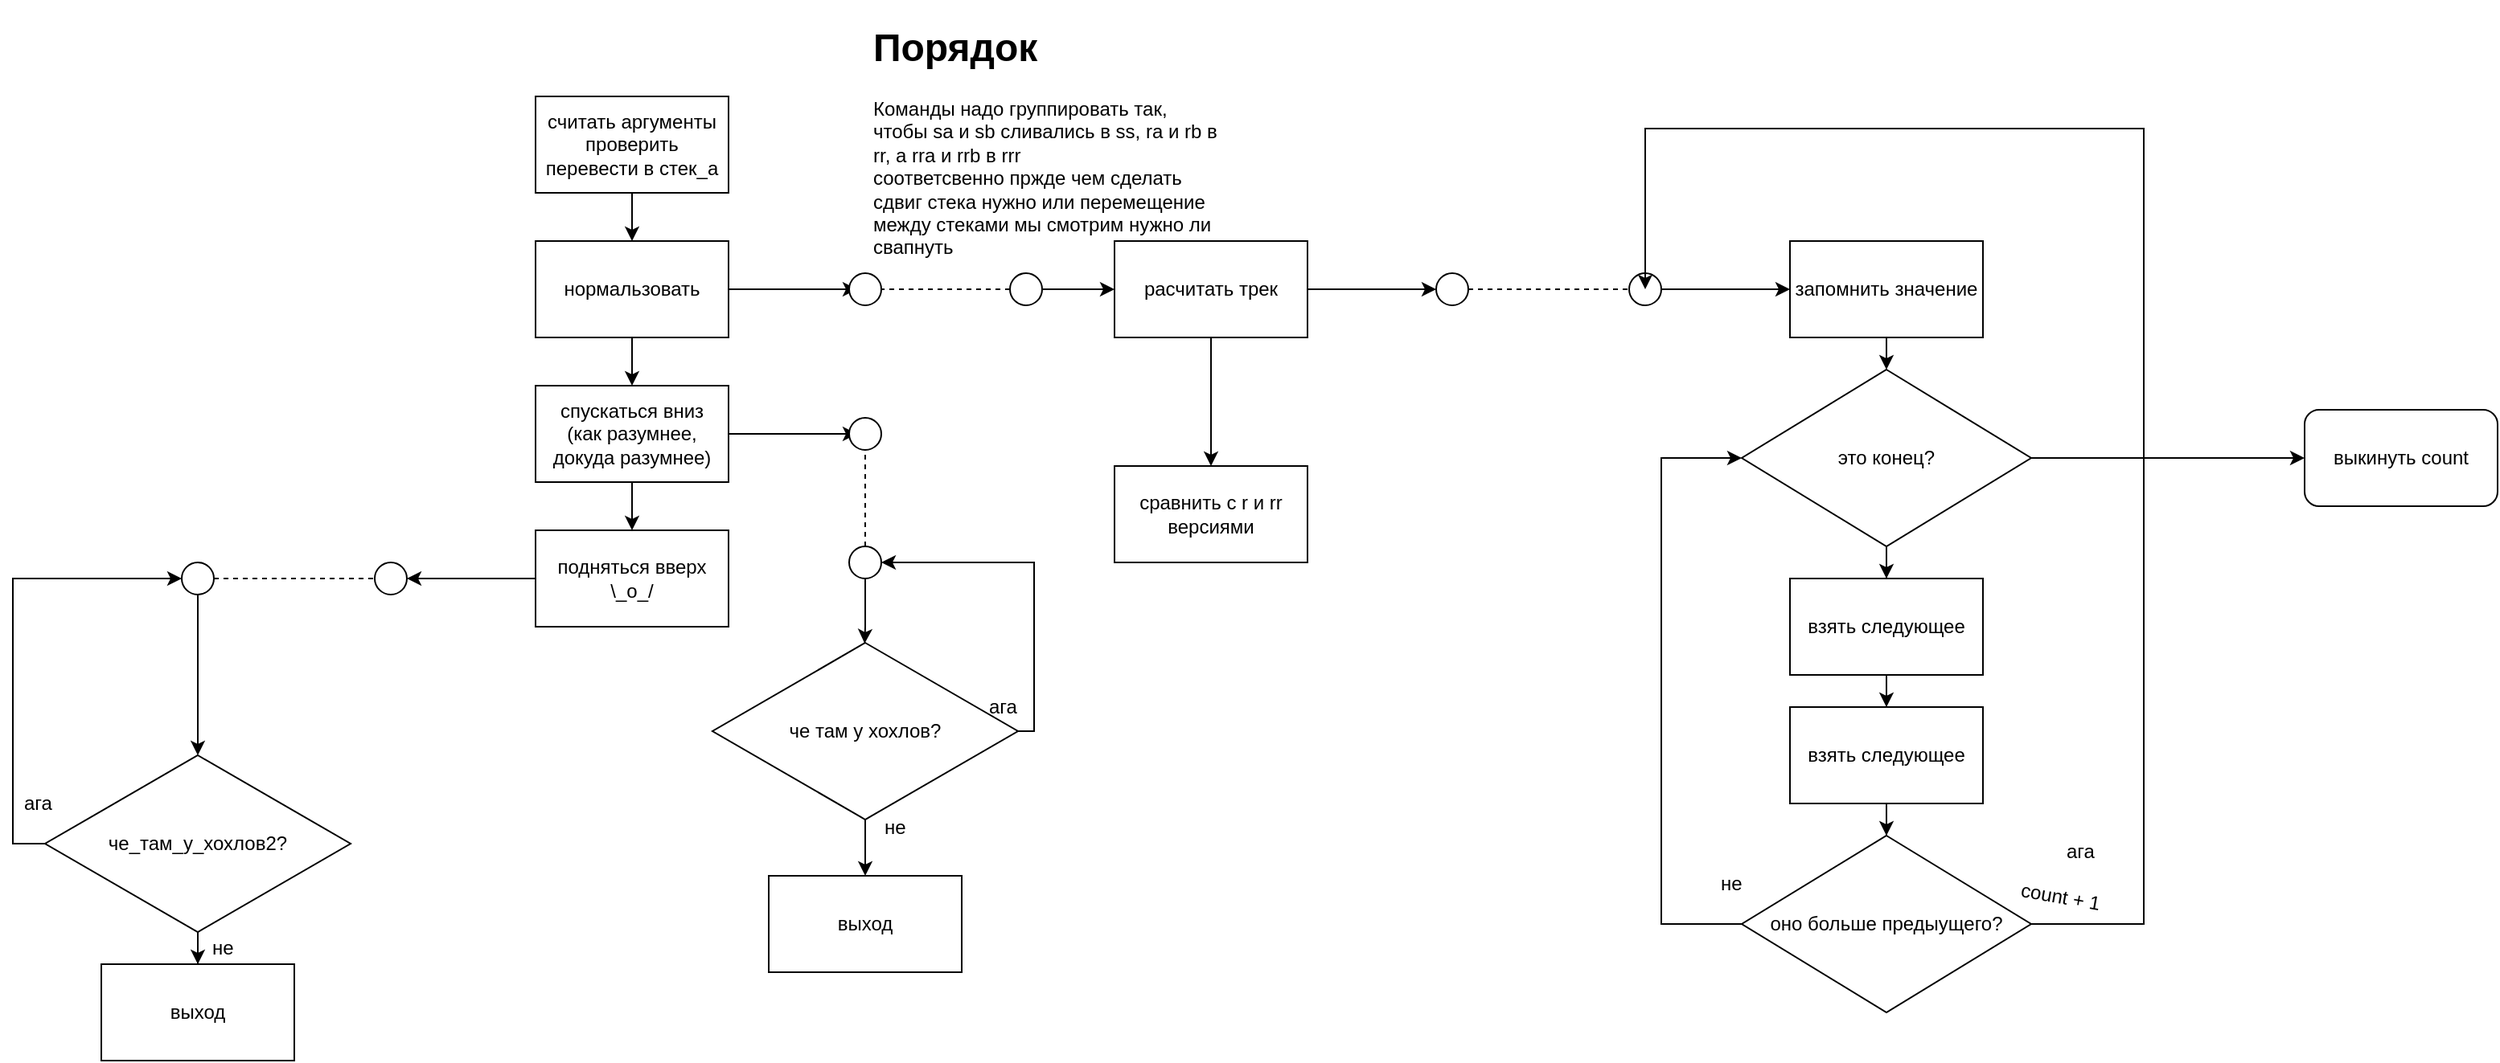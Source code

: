 <mxfile version="10.9.0" type="github"><diagram id="6PUzdnA5REmw4XQQsAls" name="Page-1"><mxGraphModel dx="3976" dy="2048" grid="1" gridSize="10" guides="1" tooltips="1" connect="1" arrows="1" fold="1" page="1" pageScale="1" pageWidth="850" pageHeight="1400" math="0" shadow="0"><root><mxCell id="0"/><mxCell id="1" parent="0"/><mxCell id="Adct5mXlLB1tUsfAQbfw-3" value="" style="edgeStyle=orthogonalEdgeStyle;rounded=0;orthogonalLoop=1;jettySize=auto;html=1;" parent="1" source="Adct5mXlLB1tUsfAQbfw-1" edge="1"><mxGeometry relative="1" as="geometry"><mxPoint x="240" y="170" as="targetPoint"/></mxGeometry></mxCell><mxCell id="Adct5mXlLB1tUsfAQbfw-1" value="считать аргументы&lt;br&gt;проверить&lt;br&gt;перевести в стек_а&lt;br&gt;" style="rounded=0;whiteSpace=wrap;html=1;" parent="1" vertex="1"><mxGeometry x="180" y="80" width="120" height="60" as="geometry"/></mxCell><mxCell id="Adct5mXlLB1tUsfAQbfw-6" value="" style="edgeStyle=orthogonalEdgeStyle;rounded=0;orthogonalLoop=1;jettySize=auto;html=1;" parent="1" source="Adct5mXlLB1tUsfAQbfw-4" target="Adct5mXlLB1tUsfAQbfw-5" edge="1"><mxGeometry relative="1" as="geometry"/></mxCell><mxCell id="Adct5mXlLB1tUsfAQbfw-10" value="" style="edgeStyle=orthogonalEdgeStyle;rounded=0;orthogonalLoop=1;jettySize=auto;html=1;" parent="1" source="Adct5mXlLB1tUsfAQbfw-4" edge="1"><mxGeometry relative="1" as="geometry"><mxPoint x="380" y="200" as="targetPoint"/></mxGeometry></mxCell><mxCell id="Adct5mXlLB1tUsfAQbfw-4" value="нормальзовать" style="rounded=0;whiteSpace=wrap;html=1;" parent="1" vertex="1"><mxGeometry x="180" y="170" width="120" height="60" as="geometry"/></mxCell><mxCell id="Adct5mXlLB1tUsfAQbfw-8" value="" style="edgeStyle=orthogonalEdgeStyle;rounded=0;orthogonalLoop=1;jettySize=auto;html=1;" parent="1" source="Adct5mXlLB1tUsfAQbfw-5" target="Adct5mXlLB1tUsfAQbfw-7" edge="1"><mxGeometry relative="1" as="geometry"/></mxCell><mxCell id="4HpICrb3jXp6EysVblVp-37" value="" style="edgeStyle=orthogonalEdgeStyle;rounded=0;orthogonalLoop=1;jettySize=auto;html=1;" parent="1" source="Adct5mXlLB1tUsfAQbfw-5" edge="1"><mxGeometry relative="1" as="geometry"><mxPoint x="380" y="290.0" as="targetPoint"/></mxGeometry></mxCell><mxCell id="Adct5mXlLB1tUsfAQbfw-5" value="спускаться вниз&lt;br&gt;(как разумнее, &lt;br&gt;докуда разумнее)&lt;br&gt;" style="rounded=0;whiteSpace=wrap;html=1;" parent="1" vertex="1"><mxGeometry x="180" y="260" width="120" height="60" as="geometry"/></mxCell><mxCell id="h1DICfW70ZHLUgXe-Xdl-27" value="" style="edgeStyle=orthogonalEdgeStyle;rounded=0;orthogonalLoop=1;jettySize=auto;html=1;" parent="1" source="Adct5mXlLB1tUsfAQbfw-7" edge="1"><mxGeometry relative="1" as="geometry"><mxPoint x="100" y="380.0" as="targetPoint"/></mxGeometry></mxCell><mxCell id="Adct5mXlLB1tUsfAQbfw-7" value="подняться вверх&lt;br&gt;\_o_/&lt;br&gt;" style="rounded=0;whiteSpace=wrap;html=1;" parent="1" vertex="1"><mxGeometry x="180" y="350" width="120" height="60" as="geometry"/></mxCell><mxCell id="Adct5mXlLB1tUsfAQbfw-11" value="" style="ellipse;whiteSpace=wrap;html=1;aspect=fixed;" parent="1" vertex="1"><mxGeometry x="375" y="190" width="20" height="20" as="geometry"/></mxCell><mxCell id="Adct5mXlLB1tUsfAQbfw-15" value="" style="edgeStyle=orthogonalEdgeStyle;rounded=0;orthogonalLoop=1;jettySize=auto;html=1;" parent="1" source="Adct5mXlLB1tUsfAQbfw-12" edge="1"><mxGeometry relative="1" as="geometry"><mxPoint x="540" y="200" as="targetPoint"/></mxGeometry></mxCell><mxCell id="Adct5mXlLB1tUsfAQbfw-12" value="" style="ellipse;whiteSpace=wrap;html=1;aspect=fixed;" parent="1" vertex="1"><mxGeometry x="475" y="190" width="20" height="20" as="geometry"/></mxCell><mxCell id="Adct5mXlLB1tUsfAQbfw-18" value="" style="edgeStyle=orthogonalEdgeStyle;rounded=0;orthogonalLoop=1;jettySize=auto;html=1;" parent="1" source="Adct5mXlLB1tUsfAQbfw-16" target="Adct5mXlLB1tUsfAQbfw-17" edge="1"><mxGeometry relative="1" as="geometry"/></mxCell><mxCell id="Adct5mXlLB1tUsfAQbfw-20" value="" style="edgeStyle=orthogonalEdgeStyle;rounded=0;orthogonalLoop=1;jettySize=auto;html=1;" parent="1" source="Adct5mXlLB1tUsfAQbfw-16" edge="1"><mxGeometry relative="1" as="geometry"><mxPoint x="740" y="200" as="targetPoint"/></mxGeometry></mxCell><mxCell id="Adct5mXlLB1tUsfAQbfw-16" value="расчитать трек" style="rounded=0;whiteSpace=wrap;html=1;" parent="1" vertex="1"><mxGeometry x="540" y="170" width="120" height="60" as="geometry"/></mxCell><mxCell id="Adct5mXlLB1tUsfAQbfw-17" value="сравнить с r и rr версиями" style="rounded=0;whiteSpace=wrap;html=1;" parent="1" vertex="1"><mxGeometry x="540" y="310" width="120" height="60" as="geometry"/></mxCell><mxCell id="Adct5mXlLB1tUsfAQbfw-21" value="" style="ellipse;whiteSpace=wrap;html=1;aspect=fixed;" parent="1" vertex="1"><mxGeometry x="740" y="190" width="20" height="20" as="geometry"/></mxCell><mxCell id="4HpICrb3jXp6EysVblVp-6" value="" style="edgeStyle=orthogonalEdgeStyle;rounded=0;orthogonalLoop=1;jettySize=auto;html=1;" parent="1" source="4HpICrb3jXp6EysVblVp-4" edge="1"><mxGeometry relative="1" as="geometry"><mxPoint x="960" y="200" as="targetPoint"/></mxGeometry></mxCell><mxCell id="4HpICrb3jXp6EysVblVp-4" value="" style="ellipse;whiteSpace=wrap;html=1;aspect=fixed;" parent="1" vertex="1"><mxGeometry x="860" y="190" width="20" height="20" as="geometry"/></mxCell><mxCell id="4HpICrb3jXp6EysVblVp-9" value="" style="edgeStyle=orthogonalEdgeStyle;rounded=0;orthogonalLoop=1;jettySize=auto;html=1;" parent="1" source="4HpICrb3jXp6EysVblVp-7" edge="1"><mxGeometry relative="1" as="geometry"><mxPoint x="1020" y="250" as="targetPoint"/></mxGeometry></mxCell><mxCell id="4HpICrb3jXp6EysVblVp-7" value="запомнить значение" style="rounded=0;whiteSpace=wrap;html=1;" parent="1" vertex="1"><mxGeometry x="960" y="170" width="120" height="60" as="geometry"/></mxCell><mxCell id="4HpICrb3jXp6EysVblVp-23" style="edgeStyle=orthogonalEdgeStyle;rounded=0;orthogonalLoop=1;jettySize=auto;html=1;" parent="1" source="4HpICrb3jXp6EysVblVp-13" edge="1"><mxGeometry relative="1" as="geometry"><mxPoint x="870" y="200" as="targetPoint"/><Array as="points"><mxPoint x="1180" y="595"/><mxPoint x="1180" y="100"/><mxPoint x="870" y="100"/><mxPoint x="870" y="200"/></Array></mxGeometry></mxCell><mxCell id="4HpICrb3jXp6EysVblVp-29" style="edgeStyle=orthogonalEdgeStyle;rounded=0;orthogonalLoop=1;jettySize=auto;html=1;entryX=0;entryY=0.5;entryDx=0;entryDy=0;" parent="1" source="4HpICrb3jXp6EysVblVp-13" target="4HpICrb3jXp6EysVblVp-26" edge="1"><mxGeometry relative="1" as="geometry"><Array as="points"><mxPoint x="880" y="595"/><mxPoint x="880" y="305"/></Array></mxGeometry></mxCell><mxCell id="4HpICrb3jXp6EysVblVp-13" value="оно больше предыущего?" style="rhombus;whiteSpace=wrap;html=1;" parent="1" vertex="1"><mxGeometry x="930" y="540" width="180" height="110" as="geometry"/></mxCell><mxCell id="4HpICrb3jXp6EysVblVp-22" value="ага" style="text;html=1;resizable=0;points=[];autosize=1;align=left;verticalAlign=top;spacingTop=-4;" parent="1" vertex="1"><mxGeometry x="1130" y="540" width="30" height="20" as="geometry"/></mxCell><mxCell id="4HpICrb3jXp6EysVblVp-24" value="не" style="text;html=1;resizable=0;points=[];autosize=1;align=left;verticalAlign=top;spacingTop=-4;" parent="1" vertex="1"><mxGeometry x="915" y="560" width="30" height="20" as="geometry"/></mxCell><mxCell id="4HpICrb3jXp6EysVblVp-28" value="" style="edgeStyle=orthogonalEdgeStyle;rounded=0;orthogonalLoop=1;jettySize=auto;html=1;" parent="1" source="4HpICrb3jXp6EysVblVp-26" target="4HpICrb3jXp6EysVblVp-27" edge="1"><mxGeometry relative="1" as="geometry"/></mxCell><mxCell id="4HpICrb3jXp6EysVblVp-33" style="edgeStyle=orthogonalEdgeStyle;rounded=0;orthogonalLoop=1;jettySize=auto;html=1;" parent="1" source="4HpICrb3jXp6EysVblVp-26" edge="1"><mxGeometry relative="1" as="geometry"><mxPoint x="1280" y="305" as="targetPoint"/></mxGeometry></mxCell><mxCell id="4HpICrb3jXp6EysVblVp-26" value="это конец?" style="rhombus;whiteSpace=wrap;html=1;" parent="1" vertex="1"><mxGeometry x="930" y="250" width="180" height="110" as="geometry"/></mxCell><mxCell id="4HpICrb3jXp6EysVblVp-31" value="" style="edgeStyle=orthogonalEdgeStyle;rounded=0;orthogonalLoop=1;jettySize=auto;html=1;" parent="1" source="4HpICrb3jXp6EysVblVp-27" target="4HpICrb3jXp6EysVblVp-30" edge="1"><mxGeometry relative="1" as="geometry"/></mxCell><mxCell id="4HpICrb3jXp6EysVblVp-27" value="взять следующее" style="rounded=0;whiteSpace=wrap;html=1;" parent="1" vertex="1"><mxGeometry x="960" y="380" width="120" height="60" as="geometry"/></mxCell><mxCell id="4HpICrb3jXp6EysVblVp-32" value="" style="edgeStyle=orthogonalEdgeStyle;rounded=0;orthogonalLoop=1;jettySize=auto;html=1;" parent="1" source="4HpICrb3jXp6EysVblVp-30" target="4HpICrb3jXp6EysVblVp-13" edge="1"><mxGeometry relative="1" as="geometry"/></mxCell><mxCell id="4HpICrb3jXp6EysVblVp-30" value="взять следующее" style="rounded=0;whiteSpace=wrap;html=1;" parent="1" vertex="1"><mxGeometry x="960" y="460" width="120" height="60" as="geometry"/></mxCell><mxCell id="4HpICrb3jXp6EysVblVp-34" value="выкинуть count" style="rounded=1;whiteSpace=wrap;html=1;" parent="1" vertex="1"><mxGeometry x="1280" y="275" width="120" height="60" as="geometry"/></mxCell><mxCell id="4HpICrb3jXp6EysVblVp-35" value="count + 1" style="text;html=1;resizable=0;points=[];autosize=1;align=left;verticalAlign=top;spacingTop=-4;rotation=10;" parent="1" vertex="1"><mxGeometry x="1101" y="570" width="70" height="20" as="geometry"/></mxCell><mxCell id="4HpICrb3jXp6EysVblVp-38" value="" style="ellipse;whiteSpace=wrap;html=1;aspect=fixed;" parent="1" vertex="1"><mxGeometry x="375" y="280" width="20" height="20" as="geometry"/></mxCell><mxCell id="4HpICrb3jXp6EysVblVp-44" value="" style="edgeStyle=orthogonalEdgeStyle;rounded=0;orthogonalLoop=1;jettySize=auto;html=1;entryX=0.5;entryY=0;entryDx=0;entryDy=0;" parent="1" source="4HpICrb3jXp6EysVblVp-41" edge="1"><mxGeometry relative="1" as="geometry"><mxPoint x="384.647" y="420.412" as="targetPoint"/><Array as="points"><mxPoint x="385" y="410"/><mxPoint x="385" y="410"/></Array></mxGeometry></mxCell><mxCell id="4HpICrb3jXp6EysVblVp-41" value="" style="ellipse;whiteSpace=wrap;html=1;aspect=fixed;" parent="1" vertex="1"><mxGeometry x="375" y="360" width="20" height="20" as="geometry"/></mxCell><mxCell id="UPocmfEO6lvKdtIHr1WR-2" value="" style="edgeStyle=orthogonalEdgeStyle;rounded=0;orthogonalLoop=1;jettySize=auto;html=1;entryX=0.5;entryY=0;entryDx=0;entryDy=0;" edge="1" parent="1" source="4HpICrb3jXp6EysVblVp-46" target="UPocmfEO6lvKdtIHr1WR-3"><mxGeometry relative="1" as="geometry"><mxPoint x="385.333" y="550.193" as="targetPoint"/></mxGeometry></mxCell><mxCell id="UPocmfEO6lvKdtIHr1WR-4" style="edgeStyle=orthogonalEdgeStyle;rounded=0;orthogonalLoop=1;jettySize=auto;html=1;entryX=1;entryY=0.5;entryDx=0;entryDy=0;" edge="1" parent="1" source="4HpICrb3jXp6EysVblVp-46" target="4HpICrb3jXp6EysVblVp-41"><mxGeometry relative="1" as="geometry"><Array as="points"><mxPoint x="490" y="475"/><mxPoint x="490" y="370"/></Array></mxGeometry></mxCell><mxCell id="4HpICrb3jXp6EysVblVp-46" value="че там у хохлов?" style="rhombus;whiteSpace=wrap;html=1;" parent="1" vertex="1"><mxGeometry x="290" y="420" width="190" height="110" as="geometry"/></mxCell><mxCell id="4HpICrb3jXp6EysVblVp-50" value="" style="endArrow=none;dashed=1;html=1;entryX=0.5;entryY=1;entryDx=0;entryDy=0;exitX=0.5;exitY=0;exitDx=0;exitDy=0;" parent="1" source="4HpICrb3jXp6EysVblVp-41" target="4HpICrb3jXp6EysVblVp-38" edge="1"><mxGeometry width="50" height="50" relative="1" as="geometry"><mxPoint x="150" y="720" as="sourcePoint"/><mxPoint x="200" y="670" as="targetPoint"/></mxGeometry></mxCell><mxCell id="4HpICrb3jXp6EysVblVp-51" value="" style="endArrow=none;dashed=1;html=1;entryX=1;entryY=0.5;entryDx=0;entryDy=0;exitX=0;exitY=0.5;exitDx=0;exitDy=0;" parent="1" source="Adct5mXlLB1tUsfAQbfw-12" target="Adct5mXlLB1tUsfAQbfw-11" edge="1"><mxGeometry width="50" height="50" relative="1" as="geometry"><mxPoint x="395" y="370.286" as="sourcePoint"/><mxPoint x="395" y="310.286" as="targetPoint"/></mxGeometry></mxCell><mxCell id="4HpICrb3jXp6EysVblVp-53" value="" style="endArrow=none;dashed=1;html=1;entryX=0;entryY=0.5;entryDx=0;entryDy=0;exitX=1;exitY=0.5;exitDx=0;exitDy=0;" parent="1" source="Adct5mXlLB1tUsfAQbfw-21" target="4HpICrb3jXp6EysVblVp-4" edge="1"><mxGeometry width="50" height="50" relative="1" as="geometry"><mxPoint x="530" y="720" as="sourcePoint"/><mxPoint x="580" y="670" as="targetPoint"/></mxGeometry></mxCell><mxCell id="h1DICfW70ZHLUgXe-Xdl-30" value="" style="ellipse;whiteSpace=wrap;html=1;aspect=fixed;" parent="1" vertex="1"><mxGeometry x="80" y="370" width="20" height="20" as="geometry"/></mxCell><mxCell id="h1DICfW70ZHLUgXe-Xdl-31" value="" style="endArrow=none;dashed=1;html=1;entryX=0;entryY=0.5;entryDx=0;entryDy=0;" parent="1" target="h1DICfW70ZHLUgXe-Xdl-30" edge="1"><mxGeometry width="50" height="50" relative="1" as="geometry"><mxPoint x="-20" y="380" as="sourcePoint"/><mxPoint x="130" y="930" as="targetPoint"/></mxGeometry></mxCell><mxCell id="UPocmfEO6lvKdtIHr1WR-8" style="edgeStyle=orthogonalEdgeStyle;rounded=0;orthogonalLoop=1;jettySize=auto;html=1;entryX=0.5;entryY=0;entryDx=0;entryDy=0;" edge="1" parent="1" source="h1DICfW70ZHLUgXe-Xdl-33" target="UPocmfEO6lvKdtIHr1WR-5"><mxGeometry relative="1" as="geometry"/></mxCell><mxCell id="UPocmfEO6lvKdtIHr1WR-9" style="edgeStyle=orthogonalEdgeStyle;rounded=0;orthogonalLoop=1;jettySize=auto;html=1;entryX=0;entryY=0.5;entryDx=0;entryDy=0;" edge="1" parent="1" source="h1DICfW70ZHLUgXe-Xdl-33" target="h1DICfW70ZHLUgXe-Xdl-34"><mxGeometry relative="1" as="geometry"><Array as="points"><mxPoint x="-145" y="545"/><mxPoint x="-145" y="380"/></Array></mxGeometry></mxCell><mxCell id="h1DICfW70ZHLUgXe-Xdl-33" value="че_там_у_хохлов2?" style="rhombus;whiteSpace=wrap;html=1;" parent="1" vertex="1"><mxGeometry x="-125" y="490" width="190" height="110" as="geometry"/></mxCell><mxCell id="8nAxzivkriJH27Rk0U3o-2" value="" style="edgeStyle=orthogonalEdgeStyle;rounded=0;orthogonalLoop=1;jettySize=auto;html=1;entryX=0.5;entryY=0;entryDx=0;entryDy=0;" edge="1" parent="1" source="h1DICfW70ZHLUgXe-Xdl-34" target="h1DICfW70ZHLUgXe-Xdl-33"><mxGeometry relative="1" as="geometry"><mxPoint x="-30" y="470" as="targetPoint"/></mxGeometry></mxCell><mxCell id="h1DICfW70ZHLUgXe-Xdl-34" value="" style="ellipse;whiteSpace=wrap;html=1;aspect=fixed;" parent="1" vertex="1"><mxGeometry x="-40" y="370" width="20" height="20" as="geometry"/></mxCell><mxCell id="neBVgRw-Zfz42Gd3IIqW-2" value="&lt;h1&gt;Порядок&lt;/h1&gt;&lt;div&gt;Команды надо группировать так, чтобы sa и sb сливались в ss, ra и rb в rr, a rra и rrb в rrr&lt;/div&gt;&lt;div&gt;соответсвенно пржде чем сделать сдвиг стека нужно или перемещение между стеками мы смотрим нужно ли свапнуть&lt;/div&gt;&lt;div&gt;&lt;br&gt;&lt;/div&gt;" style="text;html=1;strokeColor=none;fillColor=none;spacing=5;spacingTop=-20;whiteSpace=wrap;overflow=hidden;rounded=0;" parent="1" vertex="1"><mxGeometry x="385" y="30" width="225" height="180" as="geometry"/></mxCell><mxCell id="UPocmfEO6lvKdtIHr1WR-3" value="выход" style="rounded=0;whiteSpace=wrap;html=1;" vertex="1" parent="1"><mxGeometry x="325" y="565" width="120" height="60" as="geometry"/></mxCell><mxCell id="UPocmfEO6lvKdtIHr1WR-5" value="выход" style="rounded=0;whiteSpace=wrap;html=1;" vertex="1" parent="1"><mxGeometry x="-90" y="620" width="120" height="60" as="geometry"/></mxCell><mxCell id="UPocmfEO6lvKdtIHr1WR-10" value="ага" style="text;html=1;resizable=0;points=[];autosize=1;align=left;verticalAlign=top;spacingTop=-4;" vertex="1" parent="1"><mxGeometry x="460" y="450" width="30" height="20" as="geometry"/></mxCell><mxCell id="UPocmfEO6lvKdtIHr1WR-11" value="ага" style="text;html=1;resizable=0;points=[];autosize=1;align=left;verticalAlign=top;spacingTop=-4;" vertex="1" parent="1"><mxGeometry x="-140" y="510" width="30" height="20" as="geometry"/></mxCell><mxCell id="UPocmfEO6lvKdtIHr1WR-12" value="не" style="text;html=1;resizable=0;points=[];autosize=1;align=left;verticalAlign=top;spacingTop=-4;" vertex="1" parent="1"><mxGeometry x="-23" y="600" width="30" height="20" as="geometry"/></mxCell><mxCell id="UPocmfEO6lvKdtIHr1WR-13" value="не" style="text;html=1;resizable=0;points=[];autosize=1;align=left;verticalAlign=top;spacingTop=-4;" vertex="1" parent="1"><mxGeometry x="395" y="525" width="30" height="20" as="geometry"/></mxCell></root></mxGraphModel></diagram><diagram id="a1q1e3LS7fgONwKYpuyU" name="Page-2"><mxGraphModel dx="3083" dy="1463" grid="1" gridSize="10" guides="1" tooltips="1" connect="1" arrows="1" fold="1" page="1" pageScale="1" pageWidth="850" pageHeight="1100" math="0" shadow="0"><root><mxCell id="Ehsa9EyaJNP80AFoFfhs-0"/><mxCell id="Ehsa9EyaJNP80AFoFfhs-1" parent="Ehsa9EyaJNP80AFoFfhs-0"/><mxCell id="tTMGjQKuW4sqnm6h909D-9" value="" style="edgeStyle=orthogonalEdgeStyle;rounded=0;orthogonalLoop=1;jettySize=auto;html=1;" parent="Ehsa9EyaJNP80AFoFfhs-1" source="tTMGjQKuW4sqnm6h909D-2" target="tTMGjQKuW4sqnm6h909D-8" edge="1"><mxGeometry relative="1" as="geometry"/></mxCell><mxCell id="tTMGjQKuW4sqnm6h909D-26" value="" style="edgeStyle=orthogonalEdgeStyle;rounded=0;orthogonalLoop=1;jettySize=auto;html=1;" parent="Ehsa9EyaJNP80AFoFfhs-1" source="tTMGjQKuW4sqnm6h909D-2" target="tTMGjQKuW4sqnm6h909D-25" edge="1"><mxGeometry relative="1" as="geometry"/></mxCell><mxCell id="tTMGjQKuW4sqnm6h909D-2" value="текущее число и число под ним нужно свапнуть?" style="rhombus;whiteSpace=wrap;html=1;" parent="Ehsa9EyaJNP80AFoFfhs-1" vertex="1"><mxGeometry x="780" y="165" width="277" height="191" as="geometry"/></mxCell><mxCell id="tTMGjQKuW4sqnm6h909D-30" value="" style="edgeStyle=orthogonalEdgeStyle;rounded=0;orthogonalLoop=1;jettySize=auto;html=1;" parent="Ehsa9EyaJNP80AFoFfhs-1" source="tTMGjQKuW4sqnm6h909D-25" target="tTMGjQKuW4sqnm6h909D-29" edge="1"><mxGeometry relative="1" as="geometry"/></mxCell><mxCell id="wA0qVFZOyREe7yK7m9CN-1" value="" style="edgeStyle=orthogonalEdgeStyle;rounded=0;orthogonalLoop=1;jettySize=auto;html=1;" edge="1" parent="Ehsa9EyaJNP80AFoFfhs-1" source="tTMGjQKuW4sqnm6h909D-25" target="wA0qVFZOyREe7yK7m9CN-0"><mxGeometry relative="1" as="geometry"/></mxCell><mxCell id="tTMGjQKuW4sqnm6h909D-25" value="число на своем месте?" style="rhombus;whiteSpace=wrap;html=1;" parent="Ehsa9EyaJNP80AFoFfhs-1" vertex="1"><mxGeometry x="780" y="570" width="277" height="191" as="geometry"/></mxCell><mxCell id="wA0qVFZOyREe7yK7m9CN-2" style="edgeStyle=orthogonalEdgeStyle;rounded=0;orthogonalLoop=1;jettySize=auto;html=1;entryX=0.5;entryY=0;entryDx=0;entryDy=0;" edge="1" parent="Ehsa9EyaJNP80AFoFfhs-1" source="wA0qVFZOyREe7yK7m9CN-0" target="tTMGjQKuW4sqnm6h909D-49"><mxGeometry relative="1" as="geometry"><Array as="points"><mxPoint x="1276" y="800"/><mxPoint x="918" y="800"/></Array></mxGeometry></mxCell><mxCell id="wA0qVFZOyREe7yK7m9CN-5" value="" style="edgeStyle=orthogonalEdgeStyle;rounded=0;orthogonalLoop=1;jettySize=auto;html=1;entryX=0;entryY=0.25;entryDx=0;entryDy=0;" edge="1" parent="Ehsa9EyaJNP80AFoFfhs-1" source="wA0qVFZOyREe7yK7m9CN-0" target="wA0qVFZOyREe7yK7m9CN-6"><mxGeometry relative="1" as="geometry"><mxPoint x="1494" y="665.5" as="targetPoint"/></mxGeometry></mxCell><mxCell id="wA0qVFZOyREe7yK7m9CN-0" value="мы достигли дна либо точки, ниже который спускаться нам не нужно" style="rhombus;whiteSpace=wrap;html=1;" vertex="1" parent="Ehsa9EyaJNP80AFoFfhs-1"><mxGeometry x="1137" y="570" width="277" height="191" as="geometry"/></mxCell><mxCell id="tTMGjQKuW4sqnm6h909D-53" value="" style="edgeStyle=orthogonalEdgeStyle;rounded=0;orthogonalLoop=1;jettySize=auto;html=1;entryX=1;entryY=0.5;entryDx=0;entryDy=0;" parent="Ehsa9EyaJNP80AFoFfhs-1" source="tTMGjQKuW4sqnm6h909D-49" target="tTMGjQKuW4sqnm6h909D-51" edge="1"><mxGeometry relative="1" as="geometry"><mxPoint x="700.0" y="936.5" as="targetPoint"/></mxGeometry></mxCell><mxCell id="tTMGjQKuW4sqnm6h909D-55" value="" style="edgeStyle=orthogonalEdgeStyle;rounded=0;orthogonalLoop=1;jettySize=auto;html=1;" parent="Ehsa9EyaJNP80AFoFfhs-1" source="tTMGjQKuW4sqnm6h909D-49" target="tTMGjQKuW4sqnm6h909D-54" edge="1"><mxGeometry relative="1" as="geometry"/></mxCell><mxCell id="tTMGjQKuW4sqnm6h909D-49" value="накладней его прокрутить?" style="rhombus;whiteSpace=wrap;html=1;" parent="Ehsa9EyaJNP80AFoFfhs-1" vertex="1"><mxGeometry x="780" y="841" width="277" height="191" as="geometry"/></mxCell><mxCell id="tTMGjQKuW4sqnm6h909D-60" value="" style="edgeStyle=orthogonalEdgeStyle;rounded=0;orthogonalLoop=1;jettySize=auto;html=1;" parent="Ehsa9EyaJNP80AFoFfhs-1" source="tTMGjQKuW4sqnm6h909D-54" target="tTMGjQKuW4sqnm6h909D-62" edge="1"><mxGeometry relative="1" as="geometry"><mxPoint x="700" y="1208" as="targetPoint"/></mxGeometry></mxCell><mxCell id="tTMGjQKuW4sqnm6h909D-64" value="" style="edgeStyle=orthogonalEdgeStyle;rounded=0;orthogonalLoop=1;jettySize=auto;html=1;" parent="Ehsa9EyaJNP80AFoFfhs-1" source="tTMGjQKuW4sqnm6h909D-54" target="tTMGjQKuW4sqnm6h909D-65" edge="1"><mxGeometry relative="1" as="geometry"><mxPoint x="918.5" y="1383" as="targetPoint"/></mxGeometry></mxCell><mxCell id="tTMGjQKuW4sqnm6h909D-54" value="а стек_б нужно прокрутить?" style="rhombus;whiteSpace=wrap;html=1;" parent="Ehsa9EyaJNP80AFoFfhs-1" vertex="1"><mxGeometry x="780" y="1112" width="277" height="191" as="geometry"/></mxCell><mxCell id="tTMGjQKuW4sqnm6h909D-33" value="" style="edgeStyle=orthogonalEdgeStyle;rounded=0;orthogonalLoop=1;jettySize=auto;html=1;" parent="Ehsa9EyaJNP80AFoFfhs-1" source="tTMGjQKuW4sqnm6h909D-29" target="tTMGjQKuW4sqnm6h909D-32" edge="1"><mxGeometry relative="1" as="geometry"/></mxCell><mxCell id="tTMGjQKuW4sqnm6h909D-48" value="" style="edgeStyle=orthogonalEdgeStyle;rounded=0;orthogonalLoop=1;jettySize=auto;html=1;" parent="Ehsa9EyaJNP80AFoFfhs-1" source="tTMGjQKuW4sqnm6h909D-29" target="tTMGjQKuW4sqnm6h909D-47" edge="1"><mxGeometry relative="1" as="geometry"/></mxCell><mxCell id="tTMGjQKuW4sqnm6h909D-29" value="сперва свапнуть стек?" style="rhombus;whiteSpace=wrap;html=1;" parent="Ehsa9EyaJNP80AFoFfhs-1" vertex="1"><mxGeometry x="423" y="570" width="277" height="191" as="geometry"/></mxCell><mxCell id="tTMGjQKuW4sqnm6h909D-36" value="" style="edgeStyle=orthogonalEdgeStyle;rounded=0;orthogonalLoop=1;jettySize=auto;html=1;" parent="Ehsa9EyaJNP80AFoFfhs-1" source="tTMGjQKuW4sqnm6h909D-32" target="tTMGjQKuW4sqnm6h909D-35" edge="1"><mxGeometry relative="1" as="geometry"/></mxCell><mxCell id="tTMGjQKuW4sqnm6h909D-40" value="" style="edgeStyle=orthogonalEdgeStyle;rounded=0;orthogonalLoop=1;jettySize=auto;html=1;" parent="Ehsa9EyaJNP80AFoFfhs-1" source="tTMGjQKuW4sqnm6h909D-32" target="tTMGjQKuW4sqnm6h909D-38" edge="1"><mxGeometry relative="1" as="geometry"/></mxCell><mxCell id="tTMGjQKuW4sqnm6h909D-32" value="сдвинуть?" style="rhombus;whiteSpace=wrap;html=1;" parent="Ehsa9EyaJNP80AFoFfhs-1" vertex="1"><mxGeometry x="66" y="570" width="277" height="191" as="geometry"/></mxCell><mxCell id="tTMGjQKuW4sqnm6h909D-11" value="" style="edgeStyle=orthogonalEdgeStyle;rounded=0;orthogonalLoop=1;jettySize=auto;html=1;" parent="Ehsa9EyaJNP80AFoFfhs-1" source="tTMGjQKuW4sqnm6h909D-8" target="tTMGjQKuW4sqnm6h909D-10" edge="1"><mxGeometry relative="1" as="geometry"/></mxCell><mxCell id="tTMGjQKuW4sqnm6h909D-23" value="" style="edgeStyle=orthogonalEdgeStyle;rounded=0;orthogonalLoop=1;jettySize=auto;html=1;" parent="Ehsa9EyaJNP80AFoFfhs-1" source="tTMGjQKuW4sqnm6h909D-8" target="tTMGjQKuW4sqnm6h909D-22" edge="1"><mxGeometry relative="1" as="geometry"/></mxCell><mxCell id="tTMGjQKuW4sqnm6h909D-8" value="все числа под ними в полном составе и правильном порядке?" style="rhombus;whiteSpace=wrap;html=1;" parent="Ehsa9EyaJNP80AFoFfhs-1" vertex="1"><mxGeometry x="423" y="165" width="277" height="191" as="geometry"/></mxCell><mxCell id="tTMGjQKuW4sqnm6h909D-17" style="edgeStyle=orthogonalEdgeStyle;rounded=0;orthogonalLoop=1;jettySize=auto;html=1;entryX=1;entryY=0.5;entryDx=0;entryDy=0;" parent="Ehsa9EyaJNP80AFoFfhs-1" source="tTMGjQKuW4sqnm6h909D-10" target="tTMGjQKuW4sqnm6h909D-16" edge="1"><mxGeometry relative="1" as="geometry"/></mxCell><mxCell id="tTMGjQKuW4sqnm6h909D-19" value="" style="edgeStyle=orthogonalEdgeStyle;rounded=0;orthogonalLoop=1;jettySize=auto;html=1;" parent="Ehsa9EyaJNP80AFoFfhs-1" source="tTMGjQKuW4sqnm6h909D-10" target="tTMGjQKuW4sqnm6h909D-20" edge="1"><mxGeometry relative="1" as="geometry"><mxPoint x="204.5" y="436" as="targetPoint"/></mxGeometry></mxCell><mxCell id="tTMGjQKuW4sqnm6h909D-10" value="нужно ли свапнуть стек б?" style="rhombus;whiteSpace=wrap;html=1;" parent="Ehsa9EyaJNP80AFoFfhs-1" vertex="1"><mxGeometry x="66" y="165" width="277" height="191" as="geometry"/></mxCell><mxCell id="tTMGjQKuW4sqnm6h909D-3" value="&lt;h1&gt;Выбор команды&lt;/h1&gt;&lt;div&gt;при спуске&lt;/div&gt;" style="text;html=1;strokeColor=none;fillColor=none;spacing=5;spacingTop=-20;whiteSpace=wrap;overflow=hidden;rounded=0;" parent="Ehsa9EyaJNP80AFoFfhs-1" vertex="1"><mxGeometry x="639.5" y="120" width="210" height="120" as="geometry"/></mxCell><mxCell id="tTMGjQKuW4sqnm6h909D-7" value="ага" style="text;html=1;resizable=0;points=[];autosize=1;align=left;verticalAlign=top;spacingTop=-4;" parent="Ehsa9EyaJNP80AFoFfhs-1" vertex="1"><mxGeometry x="730" y="230" width="30" height="20" as="geometry"/></mxCell><mxCell id="tTMGjQKuW4sqnm6h909D-12" value="ага" style="text;html=1;resizable=0;points=[];autosize=1;align=left;verticalAlign=top;spacingTop=-4;" parent="Ehsa9EyaJNP80AFoFfhs-1" vertex="1"><mxGeometry x="360" y="230" width="30" height="20" as="geometry"/></mxCell><mxCell id="tTMGjQKuW4sqnm6h909D-15" value="ага" style="text;html=1;resizable=0;points=[];autosize=1;align=left;verticalAlign=top;spacingTop=-4;" parent="Ehsa9EyaJNP80AFoFfhs-1" vertex="1"><mxGeometry x="51" y="230" width="30" height="20" as="geometry"/></mxCell><mxCell id="tTMGjQKuW4sqnm6h909D-16" value="ss" style="rounded=0;whiteSpace=wrap;html=1;" parent="Ehsa9EyaJNP80AFoFfhs-1" vertex="1"><mxGeometry x="-80" y="230.5" width="120" height="60" as="geometry"/></mxCell><mxCell id="tTMGjQKuW4sqnm6h909D-20" value="sa" style="rounded=0;whiteSpace=wrap;html=1;" parent="Ehsa9EyaJNP80AFoFfhs-1" vertex="1"><mxGeometry x="144.5" y="390" width="120" height="60" as="geometry"/></mxCell><mxCell id="tTMGjQKuW4sqnm6h909D-21" value="не" style="text;html=1;resizable=0;points=[];autosize=1;align=left;verticalAlign=top;spacingTop=-4;" parent="Ehsa9EyaJNP80AFoFfhs-1" vertex="1"><mxGeometry x="210" y="363" width="30" height="20" as="geometry"/></mxCell><mxCell id="tTMGjQKuW4sqnm6h909D-22" value="pb" style="rounded=0;whiteSpace=wrap;html=1;" parent="Ehsa9EyaJNP80AFoFfhs-1" vertex="1"><mxGeometry x="501.5" y="390" width="120" height="60" as="geometry"/></mxCell><mxCell id="tTMGjQKuW4sqnm6h909D-24" value="не" style="text;html=1;resizable=0;points=[];autosize=1;align=left;verticalAlign=top;spacingTop=-4;" parent="Ehsa9EyaJNP80AFoFfhs-1" vertex="1"><mxGeometry x="565" y="363" width="30" height="20" as="geometry"/></mxCell><mxCell id="tTMGjQKuW4sqnm6h909D-27" value="не" style="text;html=1;resizable=0;points=[];autosize=1;align=left;verticalAlign=top;spacingTop=-4;" parent="Ehsa9EyaJNP80AFoFfhs-1" vertex="1"><mxGeometry x="933.5" y="410" width="30" height="20" as="geometry"/></mxCell><mxCell id="tTMGjQKuW4sqnm6h909D-31" value="не" style="text;html=1;resizable=0;points=[];autosize=1;align=left;verticalAlign=top;spacingTop=-4;" parent="Ehsa9EyaJNP80AFoFfhs-1" vertex="1"><mxGeometry x="948.5" y="772.5" width="30" height="20" as="geometry"/></mxCell><mxCell id="tTMGjQKuW4sqnm6h909D-34" value="не" style="text;html=1;resizable=0;points=[];autosize=1;align=left;verticalAlign=top;spacingTop=-4;" parent="Ehsa9EyaJNP80AFoFfhs-1" vertex="1"><mxGeometry x="368" y="640" width="30" height="20" as="geometry"/></mxCell><mxCell id="tTMGjQKuW4sqnm6h909D-35" value="ss" style="rounded=0;whiteSpace=wrap;html=1;" parent="Ehsa9EyaJNP80AFoFfhs-1" vertex="1"><mxGeometry x="-79" y="635.5" width="120" height="60" as="geometry"/></mxCell><mxCell id="tTMGjQKuW4sqnm6h909D-42" value="" style="edgeStyle=orthogonalEdgeStyle;rounded=0;orthogonalLoop=1;jettySize=auto;html=1;" parent="Ehsa9EyaJNP80AFoFfhs-1" source="tTMGjQKuW4sqnm6h909D-38" target="tTMGjQKuW4sqnm6h909D-41" edge="1"><mxGeometry relative="1" as="geometry"/></mxCell><mxCell id="tTMGjQKuW4sqnm6h909D-46" style="edgeStyle=orthogonalEdgeStyle;rounded=0;orthogonalLoop=1;jettySize=auto;html=1;entryX=1;entryY=0.5;entryDx=0;entryDy=0;" parent="Ehsa9EyaJNP80AFoFfhs-1" source="tTMGjQKuW4sqnm6h909D-38" target="tTMGjQKuW4sqnm6h909D-45" edge="1"><mxGeometry relative="1" as="geometry"><Array as="points"><mxPoint x="205" y="1014"/></Array></mxGeometry></mxCell><mxCell id="tTMGjQKuW4sqnm6h909D-38" value="куда" style="rhombus;whiteSpace=wrap;html=1;" parent="Ehsa9EyaJNP80AFoFfhs-1" vertex="1"><mxGeometry x="66" y="792.353" width="277" height="191" as="geometry"/></mxCell><mxCell id="tTMGjQKuW4sqnm6h909D-41" value="rrb" style="rounded=0;whiteSpace=wrap;html=1;" parent="Ehsa9EyaJNP80AFoFfhs-1" vertex="1"><mxGeometry x="-79" y="858" width="120" height="60" as="geometry"/></mxCell><mxCell id="tTMGjQKuW4sqnm6h909D-45" value="rb" style="rounded=0;whiteSpace=wrap;html=1;" parent="Ehsa9EyaJNP80AFoFfhs-1" vertex="1"><mxGeometry x="-79" y="983.5" width="120" height="60" as="geometry"/></mxCell><mxCell id="tTMGjQKuW4sqnm6h909D-47" value="sb" style="rounded=0;whiteSpace=wrap;html=1;" parent="Ehsa9EyaJNP80AFoFfhs-1" vertex="1"><mxGeometry x="501.5" y="792.5" width="120" height="60" as="geometry"/></mxCell><mxCell id="tTMGjQKuW4sqnm6h909D-51" value="pb" style="rounded=0;whiteSpace=wrap;html=1;" parent="Ehsa9EyaJNP80AFoFfhs-1" vertex="1"><mxGeometry x="580" y="906.5" width="120" height="60" as="geometry"/></mxCell><mxCell id="tTMGjQKuW4sqnm6h909D-56" value="ага" style="text;html=1;resizable=0;points=[];autosize=1;align=left;verticalAlign=top;spacingTop=-4;" parent="Ehsa9EyaJNP80AFoFfhs-1" vertex="1"><mxGeometry x="750" y="906.5" width="30" height="20" as="geometry"/></mxCell><mxCell id="tTMGjQKuW4sqnm6h909D-57" value="ага" style="text;html=1;resizable=0;points=[];autosize=1;align=left;verticalAlign=top;spacingTop=-4;" parent="Ehsa9EyaJNP80AFoFfhs-1" vertex="1"><mxGeometry x="210" y="772.5" width="30" height="20" as="geometry"/></mxCell><mxCell id="tTMGjQKuW4sqnm6h909D-58" value="не" style="text;html=1;resizable=0;points=[];autosize=1;align=left;verticalAlign=top;spacingTop=-4;" parent="Ehsa9EyaJNP80AFoFfhs-1" vertex="1"><mxGeometry x="41" y="640" width="30" height="20" as="geometry"/></mxCell><mxCell id="tTMGjQKuW4sqnm6h909D-61" value="ага" style="text;html=1;resizable=0;points=[];autosize=1;align=left;verticalAlign=top;spacingTop=-4;" parent="Ehsa9EyaJNP80AFoFfhs-1" vertex="1"><mxGeometry x="750" y="1180" width="30" height="20" as="geometry"/></mxCell><mxCell id="tTMGjQKuW4sqnm6h909D-62" value="rr" style="rounded=0;whiteSpace=wrap;html=1;" parent="Ehsa9EyaJNP80AFoFfhs-1" vertex="1"><mxGeometry x="579.5" y="1177.5" width="120" height="60" as="geometry"/></mxCell><mxCell id="tTMGjQKuW4sqnm6h909D-65" value="ra" style="rounded=0;whiteSpace=wrap;html=1;" parent="Ehsa9EyaJNP80AFoFfhs-1" vertex="1"><mxGeometry x="858.5" y="1383" width="120" height="60" as="geometry"/></mxCell><mxCell id="MwbiJduWDiSEnjP4lAOv-0" value="&lt;h1&gt;&amp;nbsp;Че там у хохлов&lt;/h1&gt;&lt;p&gt;Спуск - самая сложная часть, необходимо оценивать наиболее выгодные ходы и либо переносить числа в стек_б, либо пропускать числа при помощи сдвига стека_а&lt;/p&gt;" style="text;html=1;strokeColor=none;fillColor=none;spacing=5;spacingTop=-20;whiteSpace=wrap;overflow=hidden;rounded=0;" vertex="1" parent="Ehsa9EyaJNP80AFoFfhs-1"><mxGeometry x="20" y="20" width="360" height="120" as="geometry"/></mxCell><mxCell id="wA0qVFZOyREe7yK7m9CN-3" value="ага" style="text;html=1;resizable=0;points=[];autosize=1;align=left;verticalAlign=top;spacingTop=-4;" vertex="1" parent="Ehsa9EyaJNP80AFoFfhs-1"><mxGeometry x="1440" y="630" width="30" height="20" as="geometry"/></mxCell><mxCell id="wA0qVFZOyREe7yK7m9CN-6" value="выход" style="shape=parallelogram;perimeter=parallelogramPerimeter;whiteSpace=wrap;html=1;" vertex="1" parent="Ehsa9EyaJNP80AFoFfhs-1"><mxGeometry x="1500" y="635.5" width="120" height="60" as="geometry"/></mxCell></root></mxGraphModel></diagram><diagram id="x6q3M1K8XxCu08Fe5X3i" name="Page-3"><mxGraphModel dx="2413" dy="1024" grid="1" gridSize="10" guides="1" tooltips="1" connect="1" arrows="1" fold="1" page="1" pageScale="1" pageWidth="850" pageHeight="1100" math="0" shadow="0"><root><mxCell id="OJ3ZvYFldJGzNLpLMHcp-0"/><mxCell id="OJ3ZvYFldJGzNLpLMHcp-1" parent="OJ3ZvYFldJGzNLpLMHcp-0"/><mxCell id="OJ3ZvYFldJGzNLpLMHcp-2" value="&lt;h1&gt;&amp;nbsp;Че там у хохлов 2&lt;/h1&gt;&lt;p&gt;Поднятие по стеку должно сопровождаться освобождением стека_б&lt;/p&gt;" style="text;html=1;strokeColor=none;fillColor=none;spacing=5;spacingTop=-20;whiteSpace=wrap;overflow=hidden;rounded=0;" vertex="1" parent="OJ3ZvYFldJGzNLpLMHcp-1"><mxGeometry x="20" y="20" width="360" height="120" as="geometry"/></mxCell><mxCell id="OJ3ZvYFldJGzNLpLMHcp-5" value="" style="edgeStyle=orthogonalEdgeStyle;rounded=0;orthogonalLoop=1;jettySize=auto;html=1;" edge="1" parent="OJ3ZvYFldJGzNLpLMHcp-1" source="OJ3ZvYFldJGzNLpLMHcp-3" target="OJ3ZvYFldJGzNLpLMHcp-4"><mxGeometry relative="1" as="geometry"/></mxCell><mxCell id="OJ3ZvYFldJGzNLpLMHcp-36" value="" style="edgeStyle=orthogonalEdgeStyle;rounded=0;orthogonalLoop=1;jettySize=auto;html=1;" edge="1" parent="OJ3ZvYFldJGzNLpLMHcp-1" source="OJ3ZvYFldJGzNLpLMHcp-3" target="OJ3ZvYFldJGzNLpLMHcp-35"><mxGeometry relative="1" as="geometry"/></mxCell><mxCell id="OJ3ZvYFldJGzNLpLMHcp-3" value="сюда нужно вставить" style="rhombus;whiteSpace=wrap;html=1;" vertex="1" parent="OJ3ZvYFldJGzNLpLMHcp-1"><mxGeometry x="620" y="160" width="173" height="80" as="geometry"/></mxCell><mxCell id="OJ3ZvYFldJGzNLpLMHcp-38" value="" style="edgeStyle=orthogonalEdgeStyle;rounded=0;orthogonalLoop=1;jettySize=auto;html=1;entryX=1;entryY=0.5;entryDx=0;entryDy=0;" edge="1" parent="OJ3ZvYFldJGzNLpLMHcp-1" source="OJ3ZvYFldJGzNLpLMHcp-35" target="OJ3ZvYFldJGzNLpLMHcp-39"><mxGeometry relative="1" as="geometry"><mxPoint x="540" y="300" as="targetPoint"/></mxGeometry></mxCell><mxCell id="OJ3ZvYFldJGzNLpLMHcp-41" value="" style="edgeStyle=orthogonalEdgeStyle;rounded=0;orthogonalLoop=1;jettySize=auto;html=1;" edge="1" parent="OJ3ZvYFldJGzNLpLMHcp-1" source="OJ3ZvYFldJGzNLpLMHcp-35" target="OJ3ZvYFldJGzNLpLMHcp-40"><mxGeometry relative="1" as="geometry"/></mxCell><mxCell id="OJ3ZvYFldJGzNLpLMHcp-35" value="оба стека стоит поднять?&lt;br&gt;" style="rhombus;whiteSpace=wrap;html=1;" vertex="1" parent="OJ3ZvYFldJGzNLpLMHcp-1"><mxGeometry x="620" y="260" width="173" height="80" as="geometry"/></mxCell><mxCell id="OJ3ZvYFldJGzNLpLMHcp-12" value="" style="edgeStyle=orthogonalEdgeStyle;rounded=0;orthogonalLoop=1;jettySize=auto;html=1;" edge="1" parent="OJ3ZvYFldJGzNLpLMHcp-1" source="OJ3ZvYFldJGzNLpLMHcp-4" target="OJ3ZvYFldJGzNLpLMHcp-10"><mxGeometry relative="1" as="geometry"/></mxCell><mxCell id="OJ3ZvYFldJGzNLpLMHcp-14" value="" style="edgeStyle=orthogonalEdgeStyle;rounded=0;orthogonalLoop=1;jettySize=auto;html=1;" edge="1" parent="OJ3ZvYFldJGzNLpLMHcp-1" source="OJ3ZvYFldJGzNLpLMHcp-4" target="OJ3ZvYFldJGzNLpLMHcp-13"><mxGeometry relative="1" as="geometry"/></mxCell><mxCell id="OJ3ZvYFldJGzNLpLMHcp-4" value="текущий элемент стека_б?" style="rhombus;whiteSpace=wrap;html=1;" vertex="1" parent="OJ3ZvYFldJGzNLpLMHcp-1"><mxGeometry x="67" y="160" width="173" height="80" as="geometry"/></mxCell><mxCell id="OJ3ZvYFldJGzNLpLMHcp-16" value="" style="edgeStyle=orthogonalEdgeStyle;rounded=0;orthogonalLoop=1;jettySize=auto;html=1;entryX=1;entryY=0.5;entryDx=0;entryDy=0;" edge="1" parent="OJ3ZvYFldJGzNLpLMHcp-1" source="OJ3ZvYFldJGzNLpLMHcp-13" target="OJ3ZvYFldJGzNLpLMHcp-17"><mxGeometry relative="1" as="geometry"><mxPoint x="-13" y="360" as="targetPoint"/></mxGeometry></mxCell><mxCell id="OJ3ZvYFldJGzNLpLMHcp-21" value="" style="edgeStyle=orthogonalEdgeStyle;rounded=0;orthogonalLoop=1;jettySize=auto;html=1;" edge="1" parent="OJ3ZvYFldJGzNLpLMHcp-1" source="OJ3ZvYFldJGzNLpLMHcp-13" target="OJ3ZvYFldJGzNLpLMHcp-20"><mxGeometry relative="1" as="geometry"/></mxCell><mxCell id="OJ3ZvYFldJGzNLpLMHcp-13" value="выгоднее свапать?" style="rhombus;whiteSpace=wrap;html=1;" vertex="1" parent="OJ3ZvYFldJGzNLpLMHcp-1"><mxGeometry x="67" y="320" width="173" height="80" as="geometry"/></mxCell><mxCell id="OJ3ZvYFldJGzNLpLMHcp-6" value="ага" style="text;html=1;resizable=0;points=[];autosize=1;align=left;verticalAlign=top;spacingTop=-4;" vertex="1" parent="OJ3ZvYFldJGzNLpLMHcp-1"><mxGeometry x="260" y="175" width="30" height="20" as="geometry"/></mxCell><mxCell id="OJ3ZvYFldJGzNLpLMHcp-7" value="ага" style="text;html=1;resizable=0;points=[];autosize=1;align=left;verticalAlign=top;spacingTop=-4;" vertex="1" parent="OJ3ZvYFldJGzNLpLMHcp-1"><mxGeometry x="5" y="175" width="30" height="20" as="geometry"/></mxCell><mxCell id="OJ3ZvYFldJGzNLpLMHcp-10" value="pa" style="rounded=0;whiteSpace=wrap;html=1;" vertex="1" parent="OJ3ZvYFldJGzNLpLMHcp-1"><mxGeometry x="-130" y="170" width="120" height="60" as="geometry"/></mxCell><mxCell id="OJ3ZvYFldJGzNLpLMHcp-17" value="sb" style="rounded=0;whiteSpace=wrap;html=1;" vertex="1" parent="OJ3ZvYFldJGzNLpLMHcp-1"><mxGeometry x="-130" y="330" width="120" height="60" as="geometry"/></mxCell><mxCell id="OJ3ZvYFldJGzNLpLMHcp-25" style="edgeStyle=orthogonalEdgeStyle;rounded=0;orthogonalLoop=1;jettySize=auto;html=1;entryX=1;entryY=0.5;entryDx=0;entryDy=0;" edge="1" parent="OJ3ZvYFldJGzNLpLMHcp-1" source="OJ3ZvYFldJGzNLpLMHcp-20" target="OJ3ZvYFldJGzNLpLMHcp-23"><mxGeometry relative="1" as="geometry"><Array as="points"><mxPoint x="154" y="580"/></Array></mxGeometry></mxCell><mxCell id="OJ3ZvYFldJGzNLpLMHcp-26" value="" style="edgeStyle=orthogonalEdgeStyle;rounded=0;orthogonalLoop=1;jettySize=auto;html=1;" edge="1" parent="OJ3ZvYFldJGzNLpLMHcp-1" source="OJ3ZvYFldJGzNLpLMHcp-20" target="OJ3ZvYFldJGzNLpLMHcp-22"><mxGeometry relative="1" as="geometry"/></mxCell><mxCell id="OJ3ZvYFldJGzNLpLMHcp-20" value="идти вверх?" style="rhombus;whiteSpace=wrap;html=1;" vertex="1" parent="OJ3ZvYFldJGzNLpLMHcp-1"><mxGeometry x="67" y="430" width="173" height="80" as="geometry"/></mxCell><mxCell id="OJ3ZvYFldJGzNLpLMHcp-22" value="rb" style="rounded=0;whiteSpace=wrap;html=1;" vertex="1" parent="OJ3ZvYFldJGzNLpLMHcp-1"><mxGeometry x="-130" y="440" width="120" height="60" as="geometry"/></mxCell><mxCell id="OJ3ZvYFldJGzNLpLMHcp-23" value="rrb" style="rounded=0;whiteSpace=wrap;html=1;" vertex="1" parent="OJ3ZvYFldJGzNLpLMHcp-1"><mxGeometry x="-130" y="550" width="120" height="60" as="geometry"/></mxCell><mxCell id="OJ3ZvYFldJGzNLpLMHcp-30" value="" style="edgeStyle=orthogonalEdgeStyle;rounded=0;orthogonalLoop=1;jettySize=auto;html=1;" edge="1" parent="OJ3ZvYFldJGzNLpLMHcp-1" source="OJ3ZvYFldJGzNLpLMHcp-29" target="OJ3ZvYFldJGzNLpLMHcp-3"><mxGeometry relative="1" as="geometry"/></mxCell><mxCell id="OJ3ZvYFldJGzNLpLMHcp-33" value="" style="edgeStyle=orthogonalEdgeStyle;rounded=0;orthogonalLoop=1;jettySize=auto;html=1;entryX=0;entryY=0.5;entryDx=0;entryDy=0;" edge="1" parent="OJ3ZvYFldJGzNLpLMHcp-1" source="OJ3ZvYFldJGzNLpLMHcp-29" target="OJ3ZvYFldJGzNLpLMHcp-34"><mxGeometry relative="1" as="geometry"><mxPoint x="873" y="70" as="targetPoint"/></mxGeometry></mxCell><mxCell id="OJ3ZvYFldJGzNLpLMHcp-29" value="мы на финише?" style="rhombus;whiteSpace=wrap;html=1;" vertex="1" parent="OJ3ZvYFldJGzNLpLMHcp-1"><mxGeometry x="620" y="30" width="173" height="80" as="geometry"/></mxCell><mxCell id="OJ3ZvYFldJGzNLpLMHcp-31" value="не&lt;br&gt;&lt;br&gt;" style="text;html=1;resizable=0;points=[];autosize=1;align=left;verticalAlign=top;spacingTop=-4;" vertex="1" parent="OJ3ZvYFldJGzNLpLMHcp-1"><mxGeometry x="680" y="125" width="30" height="30" as="geometry"/></mxCell><mxCell id="OJ3ZvYFldJGzNLpLMHcp-34" value="выход&lt;br&gt;" style="shape=parallelogram;perimeter=parallelogramPerimeter;whiteSpace=wrap;html=1;" vertex="1" parent="OJ3ZvYFldJGzNLpLMHcp-1"><mxGeometry x="870" y="40" width="120" height="60" as="geometry"/></mxCell><mxCell id="OJ3ZvYFldJGzNLpLMHcp-39" value="rrr&lt;br&gt;" style="rounded=0;whiteSpace=wrap;html=1;" vertex="1" parent="OJ3ZvYFldJGzNLpLMHcp-1"><mxGeometry x="420" y="270" width="120" height="60" as="geometry"/></mxCell><mxCell id="OJ3ZvYFldJGzNLpLMHcp-40" value="ra&lt;br&gt;" style="rounded=0;whiteSpace=wrap;html=1;" vertex="1" parent="OJ3ZvYFldJGzNLpLMHcp-1"><mxGeometry x="646.5" y="390" width="120" height="60" as="geometry"/></mxCell></root></mxGraphModel></diagram></mxfile>